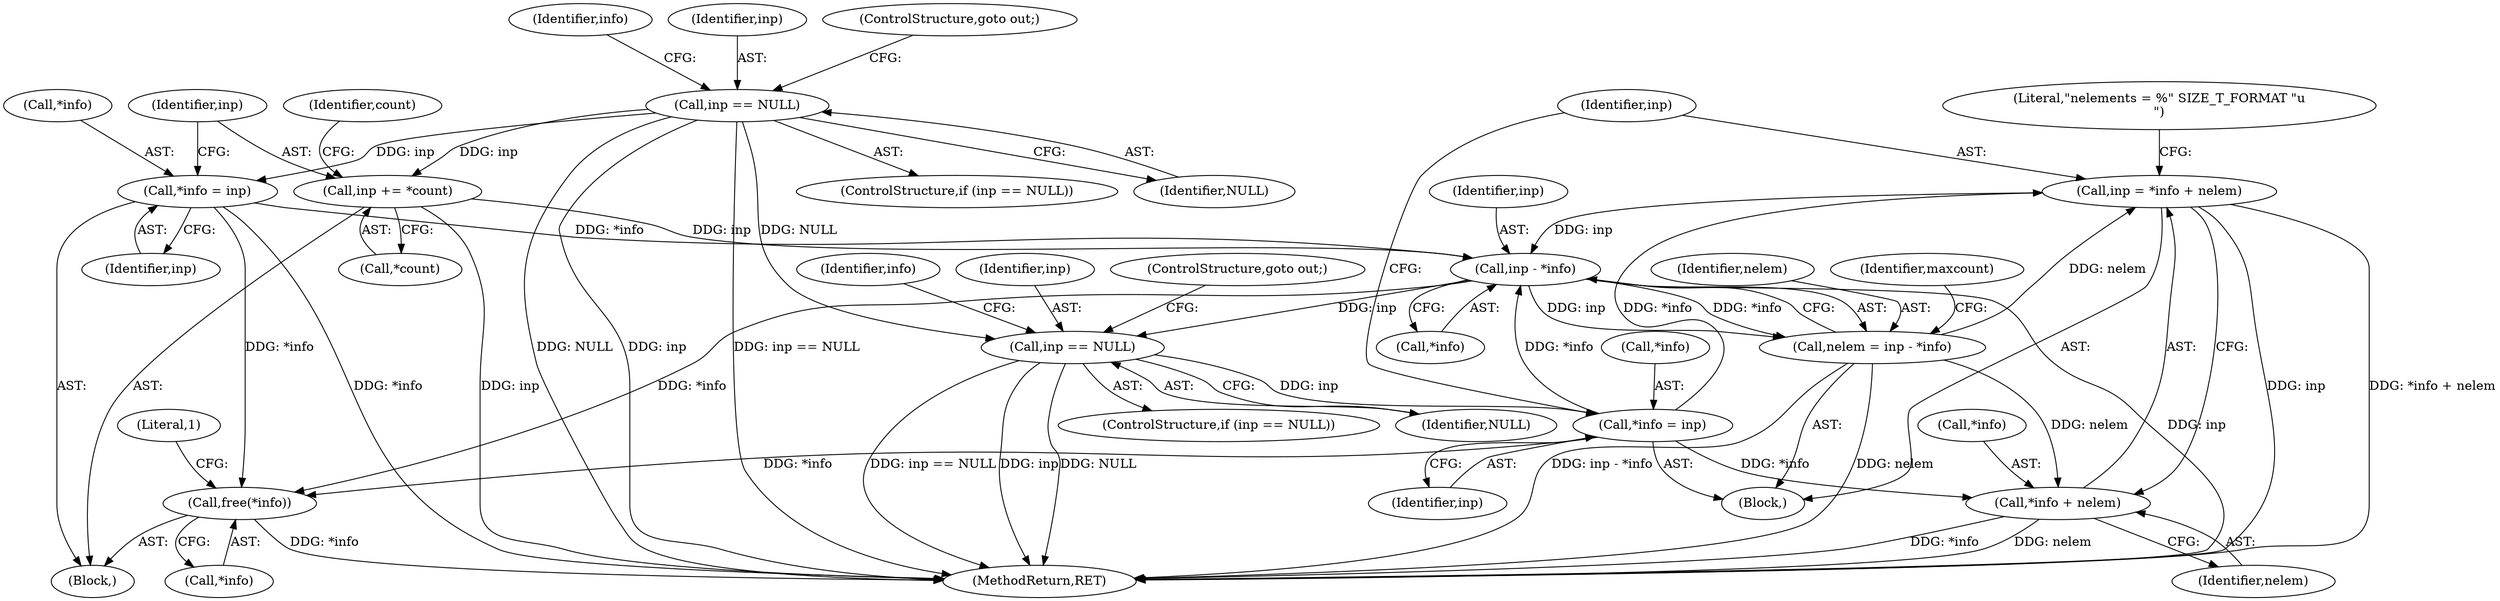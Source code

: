 digraph "0_file_93e063ee374b6a75729df9e7201fb511e47e259d@integer" {
"1000683" [label="(Call,inp = *info + nelem)"];
"1000679" [label="(Call,*info = inp)"];
"1000675" [label="(Call,inp == NULL)"];
"1000656" [label="(Call,inp - *info)"];
"1000683" [label="(Call,inp = *info + nelem)"];
"1000654" [label="(Call,nelem = inp - *info)"];
"1000226" [label="(Call,inp += *count)"];
"1000218" [label="(Call,inp == NULL)"];
"1000222" [label="(Call,*info = inp)"];
"1000685" [label="(Call,*info + nelem)"];
"1000847" [label="(Call,free(*info))"];
"1000220" [label="(Identifier,NULL)"];
"1000228" [label="(Call,*count)"];
"1000227" [label="(Identifier,inp)"];
"1000676" [label="(Identifier,inp)"];
"1000678" [label="(ControlStructure,goto out;)"];
"1000217" [label="(ControlStructure,if (inp == NULL))"];
"1000664" [label="(Identifier,maxcount)"];
"1000682" [label="(Identifier,inp)"];
"1000681" [label="(Identifier,info)"];
"1000853" [label="(MethodReturn,RET)"];
"1000847" [label="(Call,free(*info))"];
"1000657" [label="(Identifier,inp)"];
"1000656" [label="(Call,inp - *info)"];
"1000686" [label="(Call,*info)"];
"1000224" [label="(Identifier,info)"];
"1000226" [label="(Call,inp += *count)"];
"1000218" [label="(Call,inp == NULL)"];
"1000691" [label="(Literal,\"nelements = %\" SIZE_T_FORMAT \"u\n\")"];
"1000685" [label="(Call,*info + nelem)"];
"1000679" [label="(Call,*info = inp)"];
"1000225" [label="(Identifier,inp)"];
"1000655" [label="(Identifier,nelem)"];
"1000658" [label="(Call,*info)"];
"1000654" [label="(Call,nelem = inp - *info)"];
"1000680" [label="(Call,*info)"];
"1000219" [label="(Identifier,inp)"];
"1000684" [label="(Identifier,inp)"];
"1000652" [label="(Block,)"];
"1000674" [label="(ControlStructure,if (inp == NULL))"];
"1000107" [label="(Block,)"];
"1000232" [label="(Identifier,count)"];
"1000222" [label="(Call,*info = inp)"];
"1000221" [label="(ControlStructure,goto out;)"];
"1000688" [label="(Identifier,nelem)"];
"1000852" [label="(Literal,1)"];
"1000848" [label="(Call,*info)"];
"1000223" [label="(Call,*info)"];
"1000683" [label="(Call,inp = *info + nelem)"];
"1000677" [label="(Identifier,NULL)"];
"1000675" [label="(Call,inp == NULL)"];
"1000683" -> "1000652"  [label="AST: "];
"1000683" -> "1000685"  [label="CFG: "];
"1000684" -> "1000683"  [label="AST: "];
"1000685" -> "1000683"  [label="AST: "];
"1000691" -> "1000683"  [label="CFG: "];
"1000683" -> "1000853"  [label="DDG: inp"];
"1000683" -> "1000853"  [label="DDG: *info + nelem"];
"1000683" -> "1000656"  [label="DDG: inp"];
"1000679" -> "1000683"  [label="DDG: *info"];
"1000654" -> "1000683"  [label="DDG: nelem"];
"1000679" -> "1000652"  [label="AST: "];
"1000679" -> "1000682"  [label="CFG: "];
"1000680" -> "1000679"  [label="AST: "];
"1000682" -> "1000679"  [label="AST: "];
"1000684" -> "1000679"  [label="CFG: "];
"1000679" -> "1000656"  [label="DDG: *info"];
"1000675" -> "1000679"  [label="DDG: inp"];
"1000679" -> "1000685"  [label="DDG: *info"];
"1000679" -> "1000847"  [label="DDG: *info"];
"1000675" -> "1000674"  [label="AST: "];
"1000675" -> "1000677"  [label="CFG: "];
"1000676" -> "1000675"  [label="AST: "];
"1000677" -> "1000675"  [label="AST: "];
"1000678" -> "1000675"  [label="CFG: "];
"1000681" -> "1000675"  [label="CFG: "];
"1000675" -> "1000853"  [label="DDG: inp"];
"1000675" -> "1000853"  [label="DDG: NULL"];
"1000675" -> "1000853"  [label="DDG: inp == NULL"];
"1000656" -> "1000675"  [label="DDG: inp"];
"1000218" -> "1000675"  [label="DDG: NULL"];
"1000656" -> "1000654"  [label="AST: "];
"1000656" -> "1000658"  [label="CFG: "];
"1000657" -> "1000656"  [label="AST: "];
"1000658" -> "1000656"  [label="AST: "];
"1000654" -> "1000656"  [label="CFG: "];
"1000656" -> "1000853"  [label="DDG: inp"];
"1000656" -> "1000654"  [label="DDG: inp"];
"1000656" -> "1000654"  [label="DDG: *info"];
"1000226" -> "1000656"  [label="DDG: inp"];
"1000222" -> "1000656"  [label="DDG: *info"];
"1000656" -> "1000847"  [label="DDG: *info"];
"1000654" -> "1000652"  [label="AST: "];
"1000655" -> "1000654"  [label="AST: "];
"1000664" -> "1000654"  [label="CFG: "];
"1000654" -> "1000853"  [label="DDG: inp - *info"];
"1000654" -> "1000853"  [label="DDG: nelem"];
"1000654" -> "1000685"  [label="DDG: nelem"];
"1000226" -> "1000107"  [label="AST: "];
"1000226" -> "1000228"  [label="CFG: "];
"1000227" -> "1000226"  [label="AST: "];
"1000228" -> "1000226"  [label="AST: "];
"1000232" -> "1000226"  [label="CFG: "];
"1000226" -> "1000853"  [label="DDG: inp"];
"1000218" -> "1000226"  [label="DDG: inp"];
"1000218" -> "1000217"  [label="AST: "];
"1000218" -> "1000220"  [label="CFG: "];
"1000219" -> "1000218"  [label="AST: "];
"1000220" -> "1000218"  [label="AST: "];
"1000221" -> "1000218"  [label="CFG: "];
"1000224" -> "1000218"  [label="CFG: "];
"1000218" -> "1000853"  [label="DDG: inp"];
"1000218" -> "1000853"  [label="DDG: inp == NULL"];
"1000218" -> "1000853"  [label="DDG: NULL"];
"1000218" -> "1000222"  [label="DDG: inp"];
"1000222" -> "1000107"  [label="AST: "];
"1000222" -> "1000225"  [label="CFG: "];
"1000223" -> "1000222"  [label="AST: "];
"1000225" -> "1000222"  [label="AST: "];
"1000227" -> "1000222"  [label="CFG: "];
"1000222" -> "1000853"  [label="DDG: *info"];
"1000222" -> "1000847"  [label="DDG: *info"];
"1000685" -> "1000688"  [label="CFG: "];
"1000686" -> "1000685"  [label="AST: "];
"1000688" -> "1000685"  [label="AST: "];
"1000685" -> "1000853"  [label="DDG: *info"];
"1000685" -> "1000853"  [label="DDG: nelem"];
"1000847" -> "1000107"  [label="AST: "];
"1000847" -> "1000848"  [label="CFG: "];
"1000848" -> "1000847"  [label="AST: "];
"1000852" -> "1000847"  [label="CFG: "];
"1000847" -> "1000853"  [label="DDG: *info"];
}
